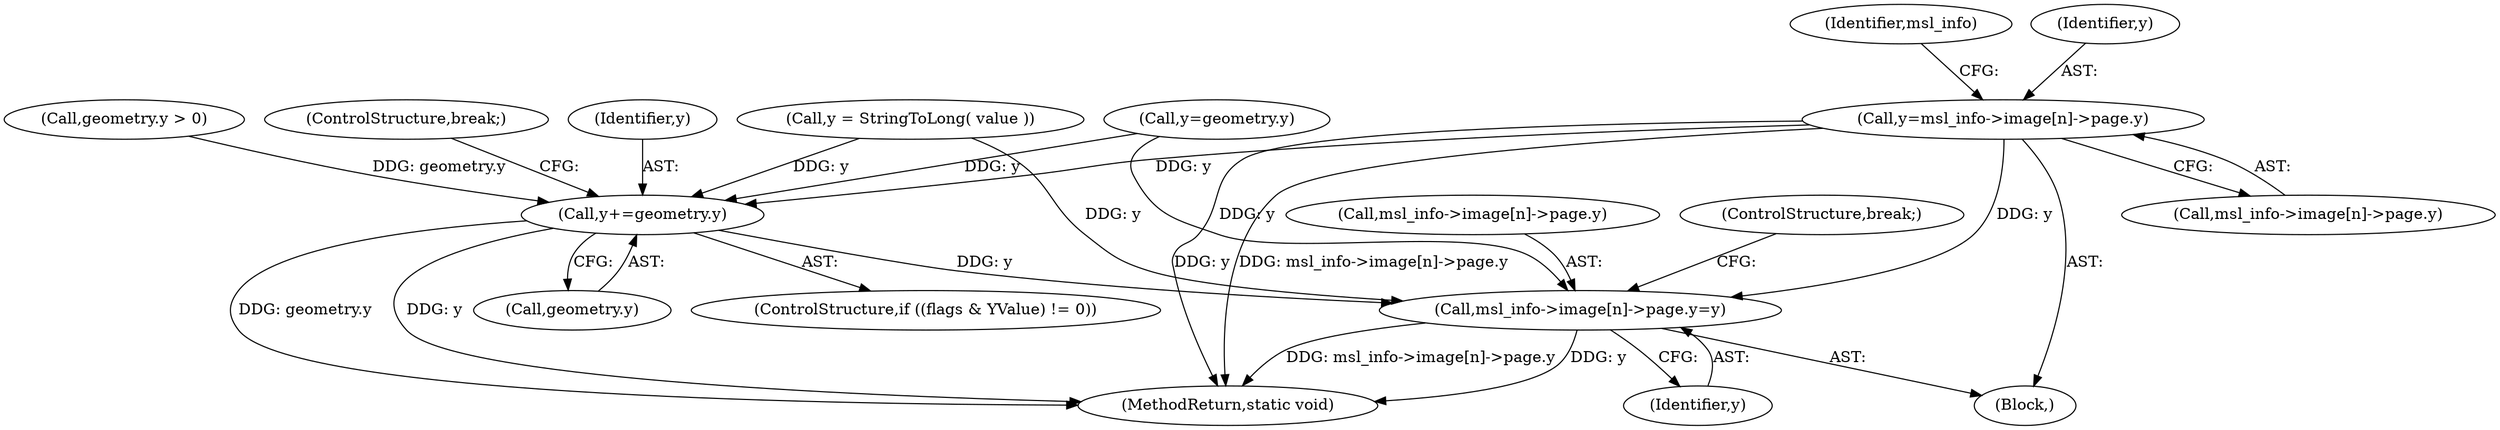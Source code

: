 digraph "0_ImageMagick_56d6e20de489113617cbbddaf41e92600a34db22@pointer" {
"1013220" [label="(Call,y=msl_info->image[n]->page.y)"];
"1013373" [label="(Call,y+=geometry.y)"];
"1013576" [label="(Call,msl_info->image[n]->page.y=y)"];
"1013222" [label="(Call,msl_info->image[n]->page.y)"];
"1013374" [label="(Identifier,y)"];
"1013373" [label="(Call,y+=geometry.y)"];
"1013186" [label="(Block,)"];
"1019610" [label="(MethodReturn,static void)"];
"1013220" [label="(Call,y=msl_info->image[n]->page.y)"];
"1013367" [label="(ControlStructure,if ((flags & YValue) != 0))"];
"1013375" [label="(Call,geometry.y)"];
"1013450" [label="(ControlStructure,break;)"];
"1013586" [label="(Identifier,y)"];
"1013235" [label="(Identifier,msl_info)"];
"1013577" [label="(Call,msl_info->image[n]->page.y)"];
"1013587" [label="(ControlStructure,break;)"];
"1013221" [label="(Identifier,y)"];
"1013526" [label="(Call,y = StringToLong( value ))"];
"1013432" [label="(Call,geometry.y > 0)"];
"1013422" [label="(Call,y=geometry.y)"];
"1013576" [label="(Call,msl_info->image[n]->page.y=y)"];
"1013220" -> "1013186"  [label="AST: "];
"1013220" -> "1013222"  [label="CFG: "];
"1013221" -> "1013220"  [label="AST: "];
"1013222" -> "1013220"  [label="AST: "];
"1013235" -> "1013220"  [label="CFG: "];
"1013220" -> "1019610"  [label="DDG: y"];
"1013220" -> "1019610"  [label="DDG: msl_info->image[n]->page.y"];
"1013220" -> "1013373"  [label="DDG: y"];
"1013220" -> "1013576"  [label="DDG: y"];
"1013373" -> "1013367"  [label="AST: "];
"1013373" -> "1013375"  [label="CFG: "];
"1013374" -> "1013373"  [label="AST: "];
"1013375" -> "1013373"  [label="AST: "];
"1013450" -> "1013373"  [label="CFG: "];
"1013373" -> "1019610"  [label="DDG: geometry.y"];
"1013373" -> "1019610"  [label="DDG: y"];
"1013432" -> "1013373"  [label="DDG: geometry.y"];
"1013526" -> "1013373"  [label="DDG: y"];
"1013422" -> "1013373"  [label="DDG: y"];
"1013373" -> "1013576"  [label="DDG: y"];
"1013576" -> "1013186"  [label="AST: "];
"1013576" -> "1013586"  [label="CFG: "];
"1013577" -> "1013576"  [label="AST: "];
"1013586" -> "1013576"  [label="AST: "];
"1013587" -> "1013576"  [label="CFG: "];
"1013576" -> "1019610"  [label="DDG: msl_info->image[n]->page.y"];
"1013576" -> "1019610"  [label="DDG: y"];
"1013526" -> "1013576"  [label="DDG: y"];
"1013422" -> "1013576"  [label="DDG: y"];
}
